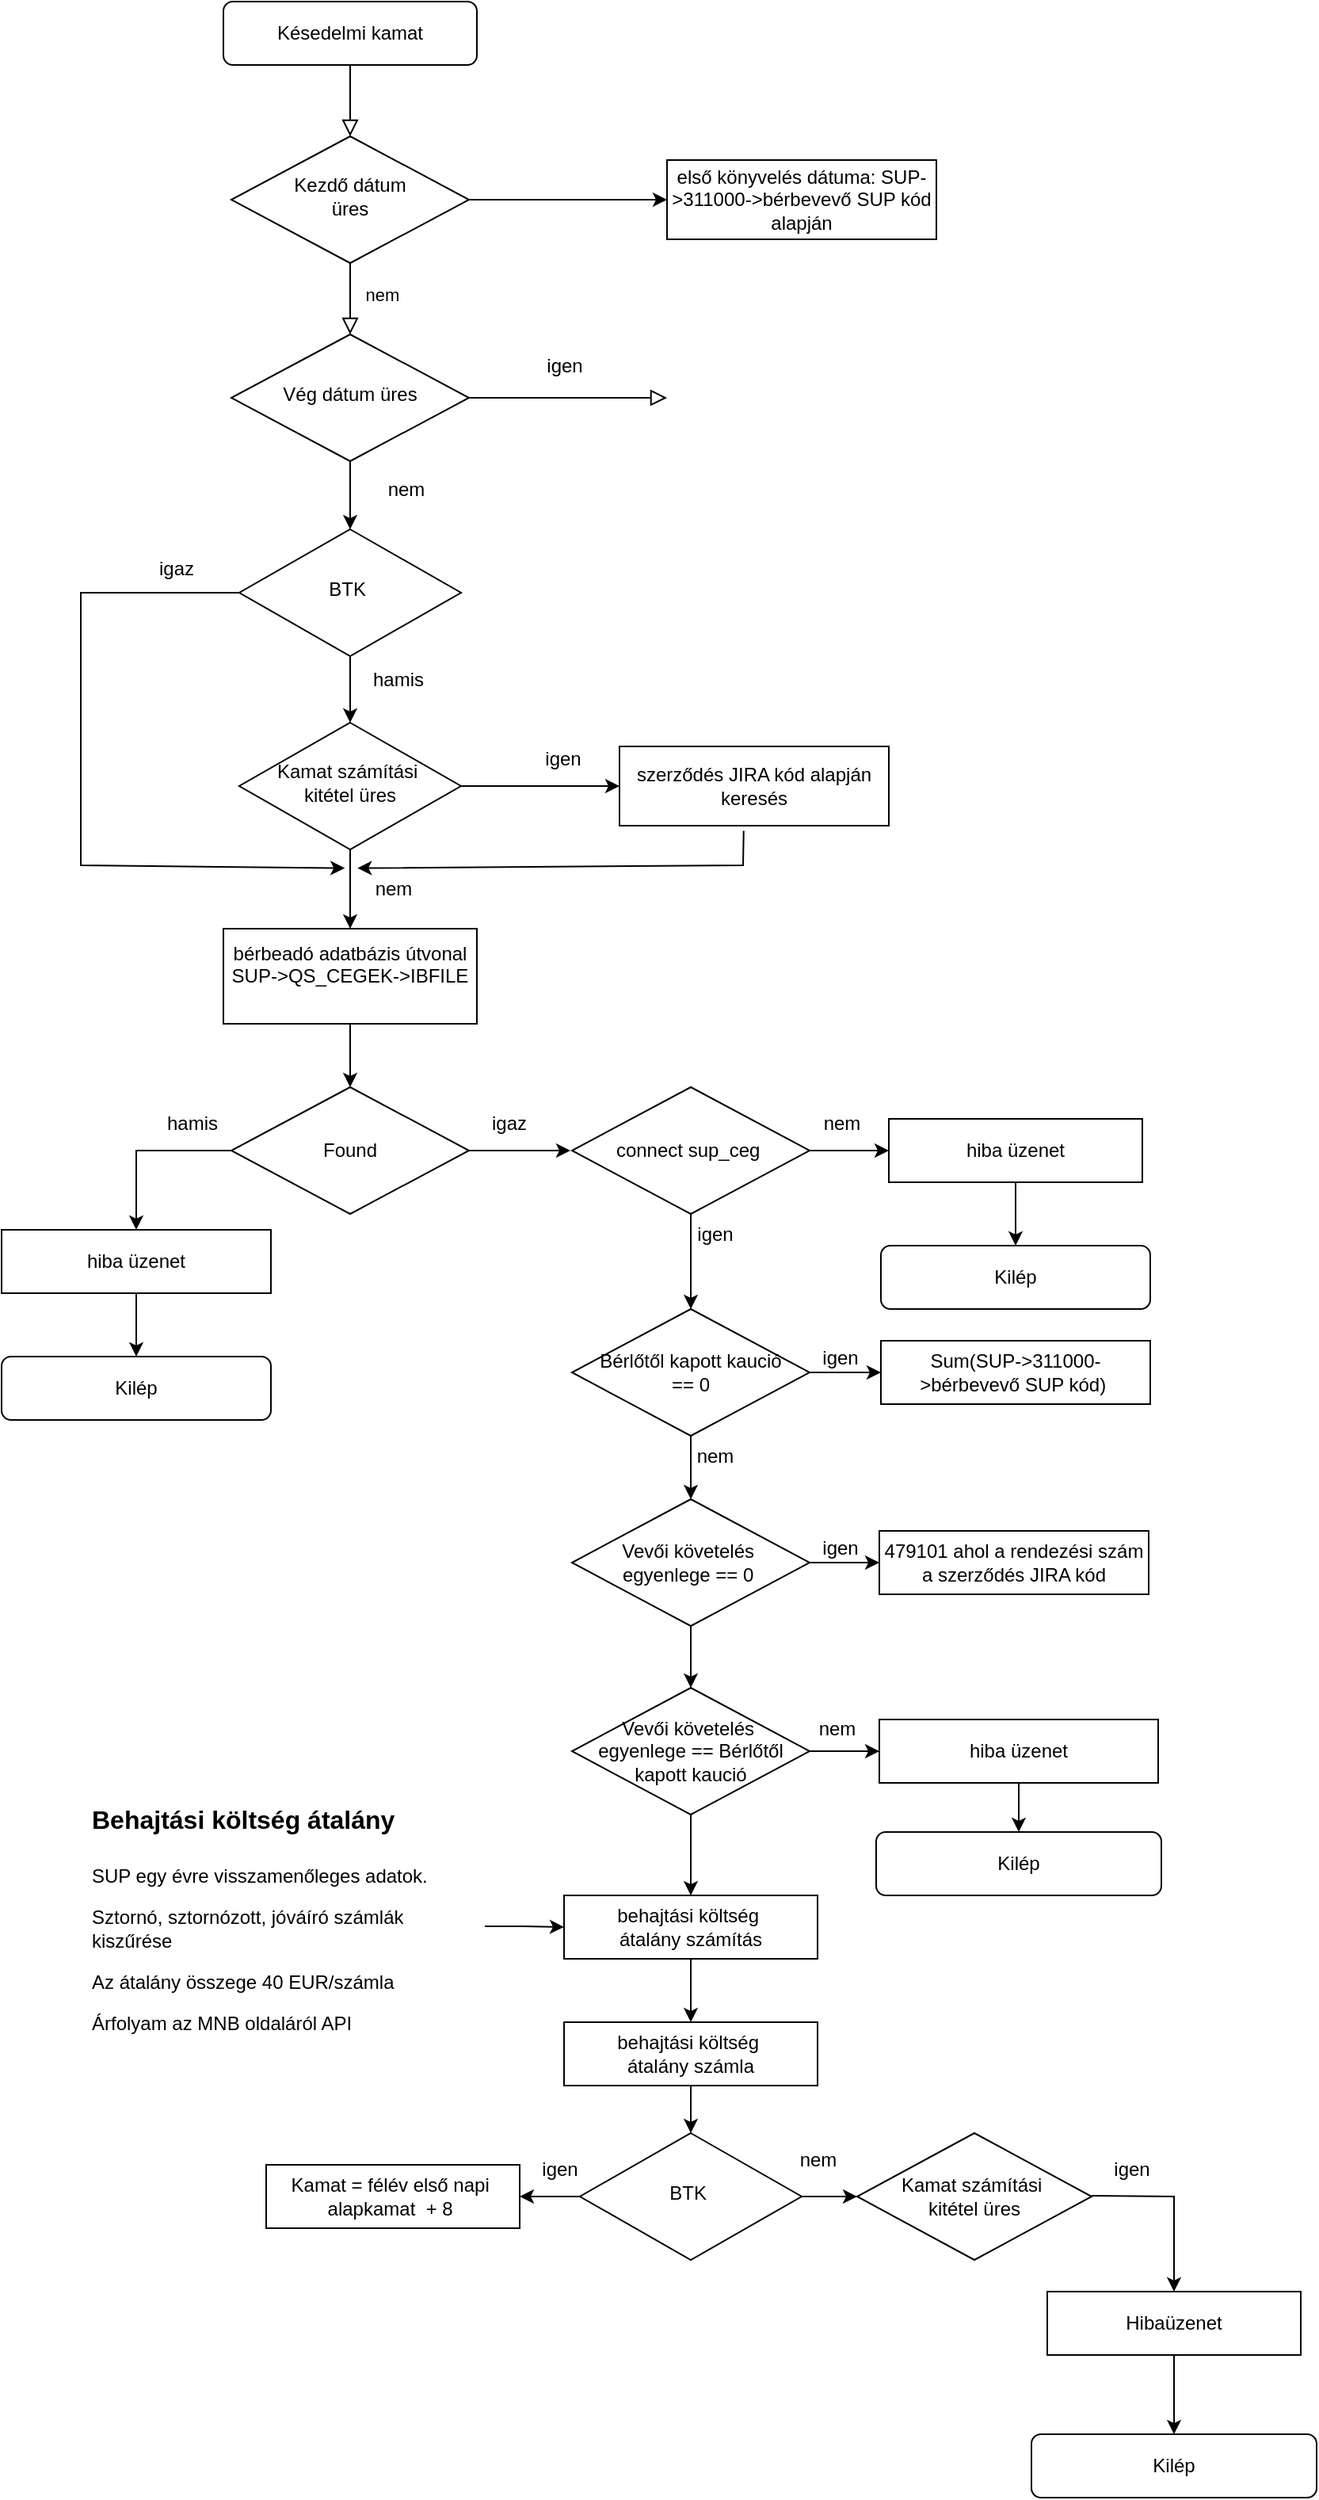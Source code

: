 <mxfile version="24.4.15" type="github">
  <diagram id="C5RBs43oDa-KdzZeNtuy" name="Page-1">
    <mxGraphModel dx="1050" dy="565" grid="1" gridSize="10" guides="1" tooltips="1" connect="1" arrows="1" fold="1" page="1" pageScale="1" pageWidth="827" pageHeight="1169" math="0" shadow="0">
      <root>
        <mxCell id="WIyWlLk6GJQsqaUBKTNV-0" />
        <mxCell id="WIyWlLk6GJQsqaUBKTNV-1" parent="WIyWlLk6GJQsqaUBKTNV-0" />
        <mxCell id="WIyWlLk6GJQsqaUBKTNV-2" value="" style="rounded=0;html=1;jettySize=auto;orthogonalLoop=1;fontSize=11;endArrow=block;endFill=0;endSize=8;strokeWidth=1;shadow=0;labelBackgroundColor=none;edgeStyle=orthogonalEdgeStyle;" parent="WIyWlLk6GJQsqaUBKTNV-1" source="WIyWlLk6GJQsqaUBKTNV-3" target="WIyWlLk6GJQsqaUBKTNV-6" edge="1">
          <mxGeometry relative="1" as="geometry" />
        </mxCell>
        <mxCell id="WIyWlLk6GJQsqaUBKTNV-3" value="Késedelmi kamat" style="rounded=1;whiteSpace=wrap;html=1;fontSize=12;glass=0;strokeWidth=1;shadow=0;" parent="WIyWlLk6GJQsqaUBKTNV-1" vertex="1">
          <mxGeometry x="160" y="25" width="160" height="40" as="geometry" />
        </mxCell>
        <mxCell id="WIyWlLk6GJQsqaUBKTNV-4" value="nem" style="rounded=0;html=1;jettySize=auto;orthogonalLoop=1;fontSize=11;endArrow=block;endFill=0;endSize=8;strokeWidth=1;shadow=0;labelBackgroundColor=none;edgeStyle=orthogonalEdgeStyle;" parent="WIyWlLk6GJQsqaUBKTNV-1" source="WIyWlLk6GJQsqaUBKTNV-6" target="WIyWlLk6GJQsqaUBKTNV-10" edge="1">
          <mxGeometry x="-0.111" y="20" relative="1" as="geometry">
            <mxPoint as="offset" />
          </mxGeometry>
        </mxCell>
        <mxCell id="mOYk4QfzvSBactdOtRVu-76" value="" style="edgeStyle=orthogonalEdgeStyle;rounded=0;orthogonalLoop=1;jettySize=auto;html=1;" edge="1" parent="WIyWlLk6GJQsqaUBKTNV-1" source="WIyWlLk6GJQsqaUBKTNV-6" target="mOYk4QfzvSBactdOtRVu-74">
          <mxGeometry relative="1" as="geometry" />
        </mxCell>
        <mxCell id="WIyWlLk6GJQsqaUBKTNV-6" value="Kezdő dátum&lt;div&gt;üres&lt;/div&gt;" style="rhombus;whiteSpace=wrap;html=1;shadow=0;fontFamily=Helvetica;fontSize=12;align=center;strokeWidth=1;spacing=6;spacingTop=-4;" parent="WIyWlLk6GJQsqaUBKTNV-1" vertex="1">
          <mxGeometry x="165" y="110" width="150" height="80" as="geometry" />
        </mxCell>
        <mxCell id="WIyWlLk6GJQsqaUBKTNV-9" value="" style="edgeStyle=orthogonalEdgeStyle;rounded=0;html=1;jettySize=auto;orthogonalLoop=1;fontSize=11;endArrow=block;endFill=0;endSize=8;strokeWidth=1;shadow=0;labelBackgroundColor=none;" parent="WIyWlLk6GJQsqaUBKTNV-1" source="WIyWlLk6GJQsqaUBKTNV-10" edge="1">
          <mxGeometry y="10" relative="1" as="geometry">
            <mxPoint as="offset" />
            <mxPoint x="440" y="275" as="targetPoint" />
          </mxGeometry>
        </mxCell>
        <mxCell id="WIyWlLk6GJQsqaUBKTNV-10" value="Vég dátum üres" style="rhombus;whiteSpace=wrap;html=1;shadow=0;fontFamily=Helvetica;fontSize=12;align=center;strokeWidth=1;spacing=6;spacingTop=-4;" parent="WIyWlLk6GJQsqaUBKTNV-1" vertex="1">
          <mxGeometry x="165" y="235" width="150" height="80" as="geometry" />
        </mxCell>
        <mxCell id="mOYk4QfzvSBactdOtRVu-100" value="" style="edgeStyle=orthogonalEdgeStyle;rounded=0;orthogonalLoop=1;jettySize=auto;html=1;" edge="1" parent="WIyWlLk6GJQsqaUBKTNV-1" source="mOYk4QfzvSBactdOtRVu-1" target="mOYk4QfzvSBactdOtRVu-72">
          <mxGeometry relative="1" as="geometry" />
        </mxCell>
        <mxCell id="mOYk4QfzvSBactdOtRVu-1" value="Kamat számítási&amp;nbsp;&lt;div&gt;kitétel&amp;nbsp;&lt;span style=&quot;background-color: initial;&quot;&gt;üres&lt;/span&gt;&lt;/div&gt;" style="rhombus;whiteSpace=wrap;html=1;shadow=0;fontFamily=Helvetica;fontSize=12;align=center;strokeWidth=1;spacing=6;spacingTop=-4;" vertex="1" parent="WIyWlLk6GJQsqaUBKTNV-1">
          <mxGeometry x="170" y="480" width="140" height="80" as="geometry" />
        </mxCell>
        <mxCell id="mOYk4QfzvSBactdOtRVu-4" value="igen" style="text;html=1;align=center;verticalAlign=middle;resizable=0;points=[];autosize=1;strokeColor=none;fillColor=none;" vertex="1" parent="WIyWlLk6GJQsqaUBKTNV-1">
          <mxGeometry x="350" y="240" width="50" height="30" as="geometry" />
        </mxCell>
        <mxCell id="mOYk4QfzvSBactdOtRVu-7" value="BTK&amp;nbsp;" style="rhombus;whiteSpace=wrap;html=1;shadow=0;fontFamily=Helvetica;fontSize=12;align=center;strokeWidth=1;spacing=6;spacingTop=-4;" vertex="1" parent="WIyWlLk6GJQsqaUBKTNV-1">
          <mxGeometry x="170" y="358" width="140" height="80" as="geometry" />
        </mxCell>
        <mxCell id="mOYk4QfzvSBactdOtRVu-8" value="" style="edgeStyle=none;orthogonalLoop=1;jettySize=auto;html=1;rounded=0;entryX=0.5;entryY=0;entryDx=0;entryDy=0;exitX=0.5;exitY=1;exitDx=0;exitDy=0;" edge="1" parent="WIyWlLk6GJQsqaUBKTNV-1" source="WIyWlLk6GJQsqaUBKTNV-10" target="mOYk4QfzvSBactdOtRVu-7">
          <mxGeometry width="100" relative="1" as="geometry">
            <mxPoint x="220" y="320" as="sourcePoint" />
            <mxPoint x="270" y="340" as="targetPoint" />
            <Array as="points" />
          </mxGeometry>
        </mxCell>
        <mxCell id="mOYk4QfzvSBactdOtRVu-9" value="nem" style="text;html=1;align=center;verticalAlign=middle;resizable=0;points=[];autosize=1;strokeColor=none;fillColor=none;" vertex="1" parent="WIyWlLk6GJQsqaUBKTNV-1">
          <mxGeometry x="250" y="318" width="50" height="30" as="geometry" />
        </mxCell>
        <mxCell id="mOYk4QfzvSBactdOtRVu-12" value="" style="edgeStyle=none;orthogonalLoop=1;jettySize=auto;html=1;rounded=0;exitX=0.5;exitY=1;exitDx=0;exitDy=0;" edge="1" parent="WIyWlLk6GJQsqaUBKTNV-1" source="mOYk4QfzvSBactdOtRVu-7">
          <mxGeometry width="100" relative="1" as="geometry">
            <mxPoint x="252" y="438" as="sourcePoint" />
            <mxPoint x="240" y="480" as="targetPoint" />
            <Array as="points" />
          </mxGeometry>
        </mxCell>
        <mxCell id="mOYk4QfzvSBactdOtRVu-13" value="hamis" style="text;html=1;align=center;verticalAlign=middle;resizable=0;points=[];autosize=1;strokeColor=none;fillColor=none;" vertex="1" parent="WIyWlLk6GJQsqaUBKTNV-1">
          <mxGeometry x="240" y="438" width="60" height="30" as="geometry" />
        </mxCell>
        <mxCell id="mOYk4QfzvSBactdOtRVu-20" value="igen" style="text;html=1;align=center;verticalAlign=middle;resizable=0;points=[];autosize=1;strokeColor=none;fillColor=none;" vertex="1" parent="WIyWlLk6GJQsqaUBKTNV-1">
          <mxGeometry x="349" y="488" width="50" height="30" as="geometry" />
        </mxCell>
        <mxCell id="mOYk4QfzvSBactdOtRVu-21" value="" style="edgeStyle=none;orthogonalLoop=1;jettySize=auto;html=1;rounded=0;" edge="1" parent="WIyWlLk6GJQsqaUBKTNV-1">
          <mxGeometry width="100" relative="1" as="geometry">
            <mxPoint x="240" y="560" as="sourcePoint" />
            <mxPoint x="240" y="610" as="targetPoint" />
            <Array as="points" />
          </mxGeometry>
        </mxCell>
        <mxCell id="mOYk4QfzvSBactdOtRVu-22" value="nem" style="text;html=1;align=center;verticalAlign=middle;resizable=0;points=[];autosize=1;strokeColor=none;fillColor=none;" vertex="1" parent="WIyWlLk6GJQsqaUBKTNV-1">
          <mxGeometry x="242" y="570" width="50" height="30" as="geometry" />
        </mxCell>
        <mxCell id="mOYk4QfzvSBactdOtRVu-24" value="bérbeadó adatbázis útvonal&lt;div&gt;SUP-&amp;gt;QS_CEGEK-&amp;gt;IBFILE&lt;div&gt;&lt;br&gt;&lt;/div&gt;&lt;/div&gt;" style="rounded=0;whiteSpace=wrap;html=1;" vertex="1" parent="WIyWlLk6GJQsqaUBKTNV-1">
          <mxGeometry x="160" y="610" width="160" height="60" as="geometry" />
        </mxCell>
        <mxCell id="mOYk4QfzvSBactdOtRVu-40" value="" style="edgeStyle=orthogonalEdgeStyle;rounded=0;orthogonalLoop=1;jettySize=auto;html=1;" edge="1" parent="WIyWlLk6GJQsqaUBKTNV-1" source="mOYk4QfzvSBactdOtRVu-29">
          <mxGeometry relative="1" as="geometry">
            <mxPoint x="379" y="750" as="targetPoint" />
          </mxGeometry>
        </mxCell>
        <mxCell id="mOYk4QfzvSBactdOtRVu-29" value="Found" style="rhombus;whiteSpace=wrap;html=1;" vertex="1" parent="WIyWlLk6GJQsqaUBKTNV-1">
          <mxGeometry x="165" y="710" width="150" height="80" as="geometry" />
        </mxCell>
        <mxCell id="mOYk4QfzvSBactdOtRVu-30" value="" style="edgeStyle=none;orthogonalLoop=1;jettySize=auto;html=1;rounded=0;exitX=0.5;exitY=1;exitDx=0;exitDy=0;entryX=0.5;entryY=0;entryDx=0;entryDy=0;" edge="1" parent="WIyWlLk6GJQsqaUBKTNV-1" source="mOYk4QfzvSBactdOtRVu-24" target="mOYk4QfzvSBactdOtRVu-29">
          <mxGeometry width="100" relative="1" as="geometry">
            <mxPoint x="190" y="690" as="sourcePoint" />
            <mxPoint x="290" y="690" as="targetPoint" />
            <Array as="points" />
          </mxGeometry>
        </mxCell>
        <mxCell id="mOYk4QfzvSBactdOtRVu-31" value="" style="edgeStyle=none;orthogonalLoop=1;jettySize=auto;html=1;rounded=0;exitX=0;exitY=0.5;exitDx=0;exitDy=0;entryX=0.5;entryY=0;entryDx=0;entryDy=0;" edge="1" parent="WIyWlLk6GJQsqaUBKTNV-1" source="mOYk4QfzvSBactdOtRVu-29" target="mOYk4QfzvSBactdOtRVu-32">
          <mxGeometry width="100" relative="1" as="geometry">
            <mxPoint x="60" y="810" as="sourcePoint" />
            <mxPoint x="60" y="750" as="targetPoint" />
            <Array as="points">
              <mxPoint x="105" y="750" />
            </Array>
          </mxGeometry>
        </mxCell>
        <mxCell id="mOYk4QfzvSBactdOtRVu-37" value="" style="edgeStyle=orthogonalEdgeStyle;rounded=0;orthogonalLoop=1;jettySize=auto;html=1;" edge="1" parent="WIyWlLk6GJQsqaUBKTNV-1" source="mOYk4QfzvSBactdOtRVu-32" target="mOYk4QfzvSBactdOtRVu-35">
          <mxGeometry relative="1" as="geometry" />
        </mxCell>
        <mxCell id="mOYk4QfzvSBactdOtRVu-32" value="hiba üzenet" style="rounded=0;whiteSpace=wrap;html=1;" vertex="1" parent="WIyWlLk6GJQsqaUBKTNV-1">
          <mxGeometry x="20" y="800" width="170" height="40" as="geometry" />
        </mxCell>
        <mxCell id="mOYk4QfzvSBactdOtRVu-33" value="hamis" style="text;html=1;align=center;verticalAlign=middle;resizable=0;points=[];autosize=1;strokeColor=none;fillColor=none;" vertex="1" parent="WIyWlLk6GJQsqaUBKTNV-1">
          <mxGeometry x="110" y="718" width="60" height="30" as="geometry" />
        </mxCell>
        <mxCell id="mOYk4QfzvSBactdOtRVu-34" style="edgeStyle=orthogonalEdgeStyle;rounded=0;orthogonalLoop=1;jettySize=auto;html=1;exitX=0.5;exitY=1;exitDx=0;exitDy=0;" edge="1" parent="WIyWlLk6GJQsqaUBKTNV-1" source="mOYk4QfzvSBactdOtRVu-32" target="mOYk4QfzvSBactdOtRVu-32">
          <mxGeometry relative="1" as="geometry" />
        </mxCell>
        <mxCell id="mOYk4QfzvSBactdOtRVu-35" value="Kilép" style="rounded=1;whiteSpace=wrap;html=1;" vertex="1" parent="WIyWlLk6GJQsqaUBKTNV-1">
          <mxGeometry x="20" y="880" width="170" height="40" as="geometry" />
        </mxCell>
        <mxCell id="mOYk4QfzvSBactdOtRVu-41" value="igaz" style="text;html=1;align=center;verticalAlign=middle;resizable=0;points=[];autosize=1;strokeColor=none;fillColor=none;" vertex="1" parent="WIyWlLk6GJQsqaUBKTNV-1">
          <mxGeometry x="315" y="718" width="50" height="30" as="geometry" />
        </mxCell>
        <mxCell id="mOYk4QfzvSBactdOtRVu-45" value="" style="edgeStyle=orthogonalEdgeStyle;rounded=0;orthogonalLoop=1;jettySize=auto;html=1;" edge="1" parent="WIyWlLk6GJQsqaUBKTNV-1" source="mOYk4QfzvSBactdOtRVu-42" target="mOYk4QfzvSBactdOtRVu-44">
          <mxGeometry relative="1" as="geometry" />
        </mxCell>
        <mxCell id="mOYk4QfzvSBactdOtRVu-58" value="" style="edgeStyle=orthogonalEdgeStyle;rounded=0;orthogonalLoop=1;jettySize=auto;html=1;" edge="1" parent="WIyWlLk6GJQsqaUBKTNV-1" source="mOYk4QfzvSBactdOtRVu-42" target="mOYk4QfzvSBactdOtRVu-57">
          <mxGeometry relative="1" as="geometry" />
        </mxCell>
        <mxCell id="mOYk4QfzvSBactdOtRVu-42" value="connect sup_ceg&amp;nbsp;" style="rhombus;whiteSpace=wrap;html=1;" vertex="1" parent="WIyWlLk6GJQsqaUBKTNV-1">
          <mxGeometry x="380" y="710" width="150" height="80" as="geometry" />
        </mxCell>
        <mxCell id="mOYk4QfzvSBactdOtRVu-48" value="" style="edgeStyle=orthogonalEdgeStyle;rounded=0;orthogonalLoop=1;jettySize=auto;html=1;" edge="1" parent="WIyWlLk6GJQsqaUBKTNV-1" source="mOYk4QfzvSBactdOtRVu-44" target="mOYk4QfzvSBactdOtRVu-47">
          <mxGeometry relative="1" as="geometry" />
        </mxCell>
        <mxCell id="mOYk4QfzvSBactdOtRVu-44" value="hiba üzenet" style="rounded=0;whiteSpace=wrap;html=1;" vertex="1" parent="WIyWlLk6GJQsqaUBKTNV-1">
          <mxGeometry x="580" y="730" width="160" height="40" as="geometry" />
        </mxCell>
        <mxCell id="mOYk4QfzvSBactdOtRVu-47" value="Kilép" style="rounded=1;whiteSpace=wrap;html=1;" vertex="1" parent="WIyWlLk6GJQsqaUBKTNV-1">
          <mxGeometry x="575" y="810" width="170" height="40" as="geometry" />
        </mxCell>
        <mxCell id="mOYk4QfzvSBactdOtRVu-49" value="nem" style="text;html=1;align=center;verticalAlign=middle;resizable=0;points=[];autosize=1;strokeColor=none;fillColor=none;" vertex="1" parent="WIyWlLk6GJQsqaUBKTNV-1">
          <mxGeometry x="525" y="718" width="50" height="30" as="geometry" />
        </mxCell>
        <mxCell id="mOYk4QfzvSBactdOtRVu-54" value="" style="edgeStyle=orthogonalEdgeStyle;rounded=0;orthogonalLoop=1;jettySize=auto;html=1;" edge="1" parent="WIyWlLk6GJQsqaUBKTNV-1" source="mOYk4QfzvSBactdOtRVu-50" target="mOYk4QfzvSBactdOtRVu-53">
          <mxGeometry relative="1" as="geometry" />
        </mxCell>
        <mxCell id="mOYk4QfzvSBactdOtRVu-50" value="&lt;div&gt;Sum(SUP-&amp;gt;311000-&amp;gt;bérbevevő SUP kód)&amp;nbsp;&lt;/div&gt;" style="rounded=0;whiteSpace=wrap;html=1;" vertex="1" parent="WIyWlLk6GJQsqaUBKTNV-1">
          <mxGeometry x="575" y="870" width="170" height="40" as="geometry" />
        </mxCell>
        <mxCell id="mOYk4QfzvSBactdOtRVu-52" value="igen" style="text;html=1;align=center;verticalAlign=middle;resizable=0;points=[];autosize=1;strokeColor=none;fillColor=none;" vertex="1" parent="WIyWlLk6GJQsqaUBKTNV-1">
          <mxGeometry x="445" y="788" width="50" height="30" as="geometry" />
        </mxCell>
        <mxCell id="mOYk4QfzvSBactdOtRVu-56" value="" style="edgeStyle=orthogonalEdgeStyle;rounded=0;orthogonalLoop=1;jettySize=auto;html=1;" edge="1" parent="WIyWlLk6GJQsqaUBKTNV-1" source="mOYk4QfzvSBactdOtRVu-53" target="mOYk4QfzvSBactdOtRVu-55">
          <mxGeometry relative="1" as="geometry" />
        </mxCell>
        <mxCell id="mOYk4QfzvSBactdOtRVu-66" value="" style="edgeStyle=orthogonalEdgeStyle;rounded=0;orthogonalLoop=1;jettySize=auto;html=1;" edge="1" parent="WIyWlLk6GJQsqaUBKTNV-1" source="mOYk4QfzvSBactdOtRVu-53" target="mOYk4QfzvSBactdOtRVu-65">
          <mxGeometry relative="1" as="geometry" />
        </mxCell>
        <mxCell id="mOYk4QfzvSBactdOtRVu-53" value="Vevői követelés&amp;nbsp;&lt;div&gt;egyenlege == 0&lt;span style=&quot;background-color: initial;&quot;&gt;&amp;nbsp;&lt;/span&gt;&lt;/div&gt;" style="rhombus;whiteSpace=wrap;html=1;" vertex="1" parent="WIyWlLk6GJQsqaUBKTNV-1">
          <mxGeometry x="380" y="970" width="150" height="80" as="geometry" />
        </mxCell>
        <mxCell id="mOYk4QfzvSBactdOtRVu-55" value="479101 ahol a rendezési szám a szerződés JIRA kód" style="rounded=0;whiteSpace=wrap;html=1;" vertex="1" parent="WIyWlLk6GJQsqaUBKTNV-1">
          <mxGeometry x="574" y="990" width="170" height="40" as="geometry" />
        </mxCell>
        <mxCell id="mOYk4QfzvSBactdOtRVu-60" value="" style="edgeStyle=orthogonalEdgeStyle;rounded=0;orthogonalLoop=1;jettySize=auto;html=1;" edge="1" parent="WIyWlLk6GJQsqaUBKTNV-1" source="mOYk4QfzvSBactdOtRVu-57">
          <mxGeometry relative="1" as="geometry">
            <mxPoint x="575" y="890" as="targetPoint" />
          </mxGeometry>
        </mxCell>
        <mxCell id="mOYk4QfzvSBactdOtRVu-57" value="Bérlőtől kapott kaució&lt;div&gt;== 0&lt;/div&gt;" style="rhombus;whiteSpace=wrap;html=1;" vertex="1" parent="WIyWlLk6GJQsqaUBKTNV-1">
          <mxGeometry x="380" y="850" width="150" height="80" as="geometry" />
        </mxCell>
        <mxCell id="mOYk4QfzvSBactdOtRVu-62" value="igen" style="text;html=1;align=center;verticalAlign=middle;resizable=0;points=[];autosize=1;strokeColor=none;fillColor=none;" vertex="1" parent="WIyWlLk6GJQsqaUBKTNV-1">
          <mxGeometry x="524" y="866" width="50" height="30" as="geometry" />
        </mxCell>
        <mxCell id="mOYk4QfzvSBactdOtRVu-63" value="igen" style="text;html=1;align=center;verticalAlign=middle;resizable=0;points=[];autosize=1;strokeColor=none;fillColor=none;" vertex="1" parent="WIyWlLk6GJQsqaUBKTNV-1">
          <mxGeometry x="524" y="986" width="50" height="30" as="geometry" />
        </mxCell>
        <mxCell id="mOYk4QfzvSBactdOtRVu-64" value="nem" style="text;html=1;align=center;verticalAlign=middle;resizable=0;points=[];autosize=1;strokeColor=none;fillColor=none;" vertex="1" parent="WIyWlLk6GJQsqaUBKTNV-1">
          <mxGeometry x="445" y="928" width="50" height="30" as="geometry" />
        </mxCell>
        <mxCell id="mOYk4QfzvSBactdOtRVu-68" value="" style="edgeStyle=orthogonalEdgeStyle;rounded=0;orthogonalLoop=1;jettySize=auto;html=1;" edge="1" parent="WIyWlLk6GJQsqaUBKTNV-1" source="mOYk4QfzvSBactdOtRVu-65" target="mOYk4QfzvSBactdOtRVu-67">
          <mxGeometry relative="1" as="geometry" />
        </mxCell>
        <mxCell id="mOYk4QfzvSBactdOtRVu-65" value="Vevői követelés&amp;nbsp;&lt;div&gt;egyenlege == Bérlőtől&lt;/div&gt;&lt;div&gt;kapott kaució&lt;/div&gt;" style="rhombus;whiteSpace=wrap;html=1;" vertex="1" parent="WIyWlLk6GJQsqaUBKTNV-1">
          <mxGeometry x="380" y="1089" width="150" height="80" as="geometry" />
        </mxCell>
        <mxCell id="mOYk4QfzvSBactdOtRVu-71" value="" style="edgeStyle=orthogonalEdgeStyle;rounded=0;orthogonalLoop=1;jettySize=auto;html=1;" edge="1" parent="WIyWlLk6GJQsqaUBKTNV-1" source="mOYk4QfzvSBactdOtRVu-67" target="mOYk4QfzvSBactdOtRVu-70">
          <mxGeometry relative="1" as="geometry" />
        </mxCell>
        <mxCell id="mOYk4QfzvSBactdOtRVu-67" value="hiba üzenet" style="rounded=0;whiteSpace=wrap;html=1;" vertex="1" parent="WIyWlLk6GJQsqaUBKTNV-1">
          <mxGeometry x="574" y="1109" width="176" height="40" as="geometry" />
        </mxCell>
        <mxCell id="mOYk4QfzvSBactdOtRVu-69" value="nem" style="text;html=1;align=center;verticalAlign=middle;resizable=0;points=[];autosize=1;strokeColor=none;fillColor=none;" vertex="1" parent="WIyWlLk6GJQsqaUBKTNV-1">
          <mxGeometry x="522" y="1100" width="50" height="30" as="geometry" />
        </mxCell>
        <mxCell id="mOYk4QfzvSBactdOtRVu-70" value="Kilép" style="rounded=1;whiteSpace=wrap;html=1;" vertex="1" parent="WIyWlLk6GJQsqaUBKTNV-1">
          <mxGeometry x="572" y="1180" width="180" height="40" as="geometry" />
        </mxCell>
        <mxCell id="mOYk4QfzvSBactdOtRVu-72" value="szerződés JIRA kód alapján keresés" style="rounded=0;whiteSpace=wrap;html=1;" vertex="1" parent="WIyWlLk6GJQsqaUBKTNV-1">
          <mxGeometry x="410" y="495" width="170" height="50" as="geometry" />
        </mxCell>
        <mxCell id="mOYk4QfzvSBactdOtRVu-74" value="első könyvelés dátuma: SUP-&amp;gt;311000-&amp;gt;bérbevevő SUP kód alapján" style="rounded=0;whiteSpace=wrap;html=1;" vertex="1" parent="WIyWlLk6GJQsqaUBKTNV-1">
          <mxGeometry x="440" y="125" width="170" height="50" as="geometry" />
        </mxCell>
        <mxCell id="mOYk4QfzvSBactdOtRVu-94" value="" style="edgeStyle=orthogonalEdgeStyle;rounded=0;orthogonalLoop=1;jettySize=auto;html=1;" edge="1" parent="WIyWlLk6GJQsqaUBKTNV-1" source="mOYk4QfzvSBactdOtRVu-65" target="mOYk4QfzvSBactdOtRVu-92">
          <mxGeometry relative="1" as="geometry">
            <mxPoint x="455" y="1169" as="sourcePoint" />
            <mxPoint x="455" y="1250" as="targetPoint" />
          </mxGeometry>
        </mxCell>
        <mxCell id="mOYk4QfzvSBactdOtRVu-96" value="" style="edgeStyle=orthogonalEdgeStyle;rounded=0;orthogonalLoop=1;jettySize=auto;html=1;" edge="1" parent="WIyWlLk6GJQsqaUBKTNV-1" source="mOYk4QfzvSBactdOtRVu-92" target="mOYk4QfzvSBactdOtRVu-95">
          <mxGeometry relative="1" as="geometry" />
        </mxCell>
        <mxCell id="mOYk4QfzvSBactdOtRVu-92" value="&lt;span style=&quot;text-wrap: nowrap;&quot;&gt;behajtási költség&amp;nbsp;&lt;/span&gt;&lt;div&gt;&lt;span style=&quot;text-wrap: nowrap;&quot;&gt;átalány számítás&lt;/span&gt;&lt;/div&gt;" style="rounded=0;whiteSpace=wrap;html=1;" vertex="1" parent="WIyWlLk6GJQsqaUBKTNV-1">
          <mxGeometry x="375" y="1220" width="160" height="40" as="geometry" />
        </mxCell>
        <mxCell id="mOYk4QfzvSBactdOtRVu-104" value="" style="edgeStyle=orthogonalEdgeStyle;rounded=0;orthogonalLoop=1;jettySize=auto;html=1;" edge="1" parent="WIyWlLk6GJQsqaUBKTNV-1" source="mOYk4QfzvSBactdOtRVu-95" target="mOYk4QfzvSBactdOtRVu-103">
          <mxGeometry relative="1" as="geometry" />
        </mxCell>
        <mxCell id="mOYk4QfzvSBactdOtRVu-95" value="&lt;span style=&quot;text-wrap: nowrap;&quot;&gt;behajtási költség&amp;nbsp;&lt;/span&gt;&lt;div&gt;&lt;span style=&quot;text-wrap: nowrap;&quot;&gt;átalány számla&lt;/span&gt;&lt;/div&gt;" style="rounded=0;whiteSpace=wrap;html=1;" vertex="1" parent="WIyWlLk6GJQsqaUBKTNV-1">
          <mxGeometry x="375" y="1300" width="160" height="40" as="geometry" />
        </mxCell>
        <mxCell id="mOYk4QfzvSBactdOtRVu-98" value="" style="edgeStyle=none;orthogonalLoop=1;jettySize=auto;html=1;rounded=0;entryX=-0.108;entryY=0.06;entryDx=0;entryDy=0;entryPerimeter=0;exitX=0;exitY=0.5;exitDx=0;exitDy=0;" edge="1" parent="WIyWlLk6GJQsqaUBKTNV-1" source="mOYk4QfzvSBactdOtRVu-7" target="mOYk4QfzvSBactdOtRVu-22">
          <mxGeometry width="100" relative="1" as="geometry">
            <mxPoint x="70" y="400" as="sourcePoint" />
            <mxPoint x="170" y="400" as="targetPoint" />
            <Array as="points">
              <mxPoint x="70" y="398" />
              <mxPoint x="70" y="570" />
            </Array>
          </mxGeometry>
        </mxCell>
        <mxCell id="mOYk4QfzvSBactdOtRVu-101" value="" style="edgeStyle=none;orthogonalLoop=1;jettySize=auto;html=1;rounded=0;exitX=0.461;exitY=1.064;exitDx=0;exitDy=0;exitPerimeter=0;entryX=0.052;entryY=0.06;entryDx=0;entryDy=0;entryPerimeter=0;" edge="1" parent="WIyWlLk6GJQsqaUBKTNV-1" source="mOYk4QfzvSBactdOtRVu-72" target="mOYk4QfzvSBactdOtRVu-22">
          <mxGeometry width="100" relative="1" as="geometry">
            <mxPoint x="390" y="590" as="sourcePoint" />
            <mxPoint x="490" y="590" as="targetPoint" />
            <Array as="points">
              <mxPoint x="488" y="570" />
            </Array>
          </mxGeometry>
        </mxCell>
        <mxCell id="mOYk4QfzvSBactdOtRVu-102" value="igaz" style="text;html=1;align=center;verticalAlign=middle;resizable=0;points=[];autosize=1;strokeColor=none;fillColor=none;" vertex="1" parent="WIyWlLk6GJQsqaUBKTNV-1">
          <mxGeometry x="105" y="368" width="50" height="30" as="geometry" />
        </mxCell>
        <mxCell id="mOYk4QfzvSBactdOtRVu-106" value="" style="edgeStyle=orthogonalEdgeStyle;rounded=0;orthogonalLoop=1;jettySize=auto;html=1;" edge="1" parent="WIyWlLk6GJQsqaUBKTNV-1" source="mOYk4QfzvSBactdOtRVu-103" target="mOYk4QfzvSBactdOtRVu-105">
          <mxGeometry relative="1" as="geometry" />
        </mxCell>
        <mxCell id="mOYk4QfzvSBactdOtRVu-123" value="" style="edgeStyle=orthogonalEdgeStyle;rounded=0;orthogonalLoop=1;jettySize=auto;html=1;" edge="1" parent="WIyWlLk6GJQsqaUBKTNV-1" source="mOYk4QfzvSBactdOtRVu-103" target="mOYk4QfzvSBactdOtRVu-112">
          <mxGeometry relative="1" as="geometry" />
        </mxCell>
        <mxCell id="mOYk4QfzvSBactdOtRVu-103" value="BTK&amp;nbsp;" style="rhombus;whiteSpace=wrap;html=1;shadow=0;fontFamily=Helvetica;fontSize=12;align=center;strokeWidth=1;spacing=6;spacingTop=-4;" vertex="1" parent="WIyWlLk6GJQsqaUBKTNV-1">
          <mxGeometry x="385" y="1370" width="140" height="80" as="geometry" />
        </mxCell>
        <mxCell id="mOYk4QfzvSBactdOtRVu-105" value="&lt;span style=&quot;text-wrap: nowrap;&quot;&gt;Kamat = félév első napi&amp;nbsp;&lt;/span&gt;&lt;div&gt;&lt;span style=&quot;text-wrap: nowrap;&quot;&gt;alapkamat&amp;nbsp; + 8&amp;nbsp;&lt;/span&gt;&lt;/div&gt;" style="rounded=0;whiteSpace=wrap;html=1;" vertex="1" parent="WIyWlLk6GJQsqaUBKTNV-1">
          <mxGeometry x="187" y="1390" width="160" height="40" as="geometry" />
        </mxCell>
        <mxCell id="mOYk4QfzvSBactdOtRVu-107" value="igen" style="text;html=1;align=center;verticalAlign=middle;resizable=0;points=[];autosize=1;strokeColor=none;fillColor=none;" vertex="1" parent="WIyWlLk6GJQsqaUBKTNV-1">
          <mxGeometry x="347" y="1378" width="50" height="30" as="geometry" />
        </mxCell>
        <mxCell id="mOYk4QfzvSBactdOtRVu-110" value="nem" style="text;html=1;align=center;verticalAlign=middle;resizable=0;points=[];autosize=1;strokeColor=none;fillColor=none;" vertex="1" parent="WIyWlLk6GJQsqaUBKTNV-1">
          <mxGeometry x="510" y="1372" width="50" height="30" as="geometry" />
        </mxCell>
        <mxCell id="mOYk4QfzvSBactdOtRVu-115" value="" style="edgeStyle=orthogonalEdgeStyle;rounded=0;orthogonalLoop=1;jettySize=auto;html=1;" edge="1" parent="WIyWlLk6GJQsqaUBKTNV-1" source="mOYk4QfzvSBactdOtRVu-111" target="mOYk4QfzvSBactdOtRVu-114">
          <mxGeometry relative="1" as="geometry" />
        </mxCell>
        <mxCell id="mOYk4QfzvSBactdOtRVu-111" value="&lt;span style=&quot;text-wrap: nowrap;&quot;&gt;Hibaüzenet&lt;/span&gt;" style="rounded=0;whiteSpace=wrap;html=1;" vertex="1" parent="WIyWlLk6GJQsqaUBKTNV-1">
          <mxGeometry x="680" y="1470" width="160" height="40" as="geometry" />
        </mxCell>
        <mxCell id="mOYk4QfzvSBactdOtRVu-112" value="Kamat számítási&amp;nbsp;&lt;div&gt;kitétel&amp;nbsp;&lt;span style=&quot;background-color: initial;&quot;&gt;üres&lt;/span&gt;&lt;/div&gt;" style="rhombus;whiteSpace=wrap;html=1;" vertex="1" parent="WIyWlLk6GJQsqaUBKTNV-1">
          <mxGeometry x="560" y="1370" width="148" height="80" as="geometry" />
        </mxCell>
        <mxCell id="mOYk4QfzvSBactdOtRVu-114" value="Kilép" style="rounded=1;whiteSpace=wrap;html=1;" vertex="1" parent="WIyWlLk6GJQsqaUBKTNV-1">
          <mxGeometry x="670" y="1560" width="180" height="40" as="geometry" />
        </mxCell>
        <mxCell id="mOYk4QfzvSBactdOtRVu-120" value="" style="edgeStyle=orthogonalEdgeStyle;rounded=0;orthogonalLoop=1;jettySize=auto;html=1;" edge="1" parent="WIyWlLk6GJQsqaUBKTNV-1" source="mOYk4QfzvSBactdOtRVu-118" target="mOYk4QfzvSBactdOtRVu-92">
          <mxGeometry relative="1" as="geometry" />
        </mxCell>
        <mxCell id="mOYk4QfzvSBactdOtRVu-118" value="&lt;h1 style=&quot;margin-top: 0px;&quot;&gt;&lt;font size=&quot;3&quot;&gt;Behajtási költség átalány&lt;/font&gt;&lt;/h1&gt;&lt;p&gt;SUP egy évre visszamenőleges adatok.&lt;/p&gt;&lt;p&gt;Sztornó, sztornózott, jóváíró számlák kiszűrése&lt;/p&gt;&lt;p&gt;Az átalány összege 40 EUR/számla&lt;/p&gt;&lt;p&gt;Árfolyam az MNB oldaláról API&lt;/p&gt;&lt;p&gt;&lt;br&gt;&lt;/p&gt;&lt;p&gt;&lt;br&gt;&lt;/p&gt;" style="text;html=1;whiteSpace=wrap;overflow=hidden;rounded=0;" vertex="1" parent="WIyWlLk6GJQsqaUBKTNV-1">
          <mxGeometry x="75" y="1149" width="250" height="181" as="geometry" />
        </mxCell>
        <mxCell id="mOYk4QfzvSBactdOtRVu-125" value="" style="edgeStyle=none;orthogonalLoop=1;jettySize=auto;html=1;rounded=0;entryX=0.5;entryY=0;entryDx=0;entryDy=0;" edge="1" parent="WIyWlLk6GJQsqaUBKTNV-1" target="mOYk4QfzvSBactdOtRVu-111">
          <mxGeometry width="100" relative="1" as="geometry">
            <mxPoint x="708" y="1409.5" as="sourcePoint" />
            <mxPoint x="750" y="1460" as="targetPoint" />
            <Array as="points">
              <mxPoint x="760" y="1410" />
            </Array>
          </mxGeometry>
        </mxCell>
        <mxCell id="mOYk4QfzvSBactdOtRVu-127" value="igen" style="text;html=1;align=center;verticalAlign=middle;resizable=0;points=[];autosize=1;strokeColor=none;fillColor=none;" vertex="1" parent="WIyWlLk6GJQsqaUBKTNV-1">
          <mxGeometry x="708" y="1378" width="50" height="30" as="geometry" />
        </mxCell>
      </root>
    </mxGraphModel>
  </diagram>
</mxfile>

